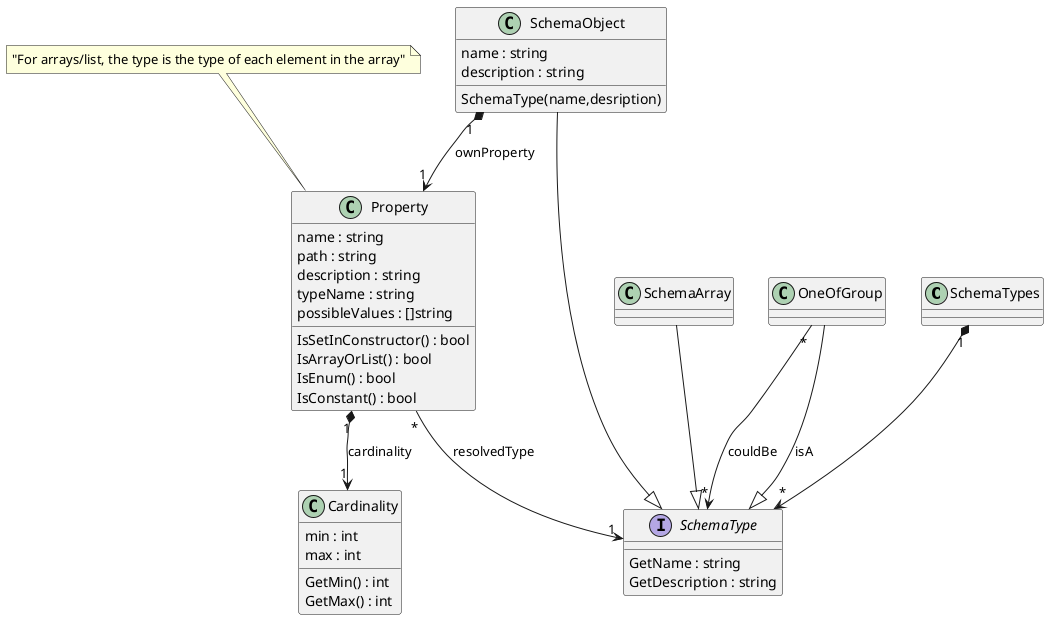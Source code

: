 @startuml "schema-types"

class SchemaTypes {
} 

SchemaTypes "1" *--> "*" SchemaType

interface SchemaType {
    {method} GetName : string
    {method} GetDescription : string
}

class SchemaObject {
    {field} name : string
    {field} description : string
    {method} SchemaType(name,desription)
}

SchemaObject --|> SchemaType
SchemaObject "1" *--> "1" Property : ownProperty

class SchemaArray {
}

SchemaArray --|> SchemaType



class Property {
    {field} name : string
    {field} path : string
    {field} description : string
    {field} typeName : string
    {field} possibleValues : []string

    {method} IsSetInConstructor() : bool
    {method} IsArrayOrList() : bool
    {method} IsEnum() : bool
    {method} IsConstant() : bool
}

note top of Property : "For arrays/list, the type is the type of each element in the array"


Property "*" --> "1" SchemaType : resolvedType 

Property "1" *--> "1" Cardinality : cardinality

class Cardinality {
    {field} min : int
    {field} max : int

    {method} GetMin() : int
    {method} GetMax() : int
}

class OneOfGroup {
}
OneOfGroup --|> SchemaType : isA
OneOfGroup "*" --> "*" SchemaType : couldBe




@enduml